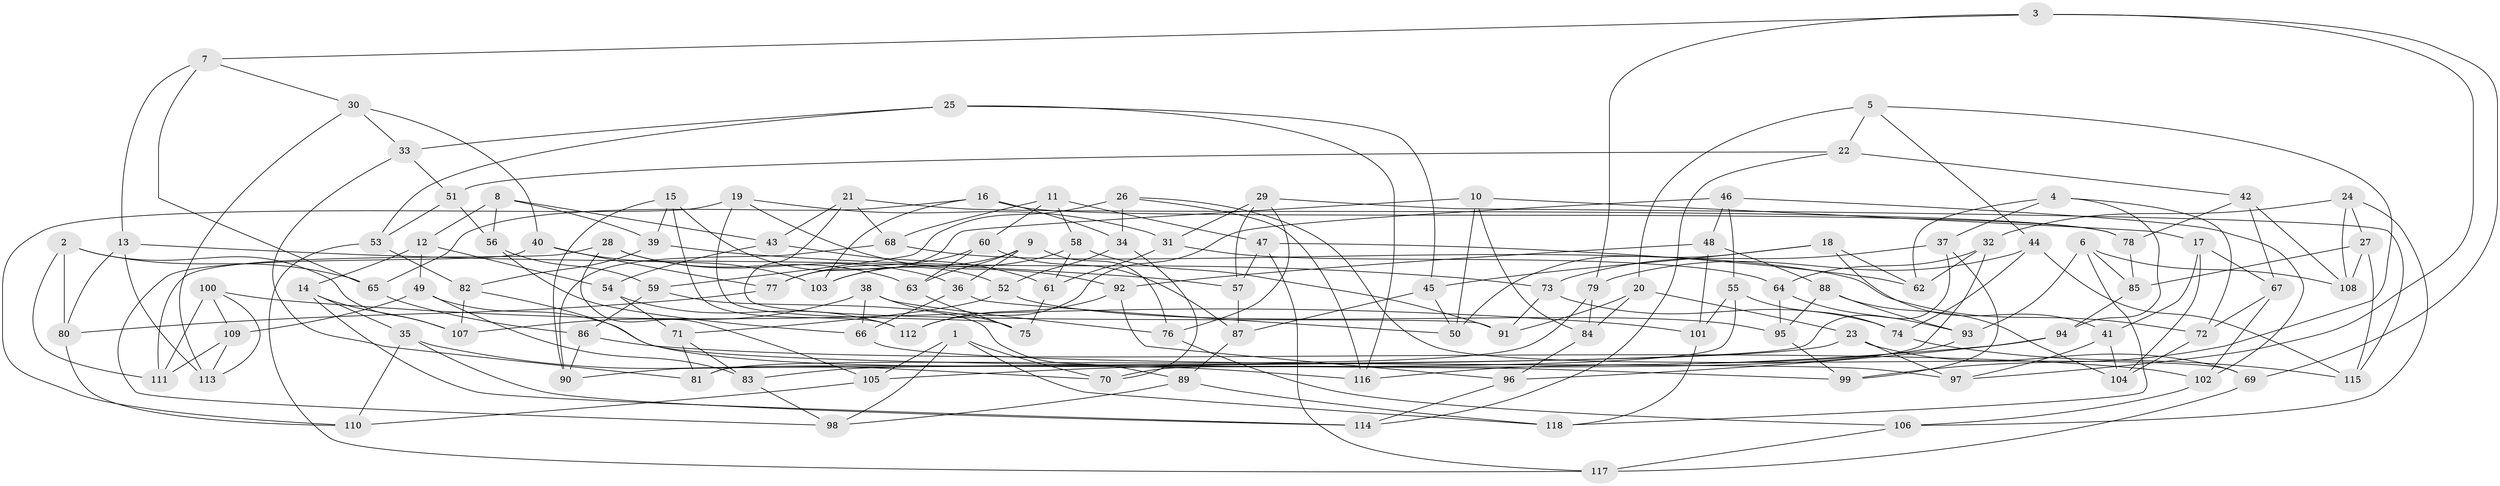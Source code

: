 // coarse degree distribution, {7: 0.1276595744680851, 5: 0.1276595744680851, 6: 0.14893617021276595, 14: 0.0425531914893617, 9: 0.0425531914893617, 12: 0.0425531914893617, 3: 0.0851063829787234, 8: 0.02127659574468085, 10: 0.02127659574468085, 4: 0.2978723404255319, 13: 0.0425531914893617}
// Generated by graph-tools (version 1.1) at 2025/20/03/04/25 18:20:40]
// undirected, 118 vertices, 236 edges
graph export_dot {
graph [start="1"]
  node [color=gray90,style=filled];
  1;
  2;
  3;
  4;
  5;
  6;
  7;
  8;
  9;
  10;
  11;
  12;
  13;
  14;
  15;
  16;
  17;
  18;
  19;
  20;
  21;
  22;
  23;
  24;
  25;
  26;
  27;
  28;
  29;
  30;
  31;
  32;
  33;
  34;
  35;
  36;
  37;
  38;
  39;
  40;
  41;
  42;
  43;
  44;
  45;
  46;
  47;
  48;
  49;
  50;
  51;
  52;
  53;
  54;
  55;
  56;
  57;
  58;
  59;
  60;
  61;
  62;
  63;
  64;
  65;
  66;
  67;
  68;
  69;
  70;
  71;
  72;
  73;
  74;
  75;
  76;
  77;
  78;
  79;
  80;
  81;
  82;
  83;
  84;
  85;
  86;
  87;
  88;
  89;
  90;
  91;
  92;
  93;
  94;
  95;
  96;
  97;
  98;
  99;
  100;
  101;
  102;
  103;
  104;
  105;
  106;
  107;
  108;
  109;
  110;
  111;
  112;
  113;
  114;
  115;
  116;
  117;
  118;
  1 -- 118;
  1 -- 98;
  1 -- 70;
  1 -- 105;
  2 -- 111;
  2 -- 80;
  2 -- 65;
  2 -- 107;
  3 -- 7;
  3 -- 69;
  3 -- 97;
  3 -- 79;
  4 -- 62;
  4 -- 72;
  4 -- 37;
  4 -- 94;
  5 -- 22;
  5 -- 20;
  5 -- 44;
  5 -- 99;
  6 -- 108;
  6 -- 118;
  6 -- 85;
  6 -- 93;
  7 -- 30;
  7 -- 65;
  7 -- 13;
  8 -- 43;
  8 -- 12;
  8 -- 56;
  8 -- 39;
  9 -- 63;
  9 -- 103;
  9 -- 76;
  9 -- 36;
  10 -- 50;
  10 -- 17;
  10 -- 77;
  10 -- 84;
  11 -- 58;
  11 -- 47;
  11 -- 60;
  11 -- 68;
  12 -- 14;
  12 -- 54;
  12 -- 49;
  13 -- 80;
  13 -- 113;
  13 -- 57;
  14 -- 107;
  14 -- 114;
  14 -- 35;
  15 -- 112;
  15 -- 90;
  15 -- 52;
  15 -- 39;
  16 -- 34;
  16 -- 78;
  16 -- 65;
  16 -- 103;
  17 -- 104;
  17 -- 67;
  17 -- 41;
  18 -- 41;
  18 -- 62;
  18 -- 45;
  18 -- 50;
  19 -- 31;
  19 -- 75;
  19 -- 92;
  19 -- 110;
  20 -- 84;
  20 -- 23;
  20 -- 91;
  21 -- 43;
  21 -- 68;
  21 -- 91;
  21 -- 78;
  22 -- 42;
  22 -- 51;
  22 -- 114;
  23 -- 69;
  23 -- 97;
  23 -- 83;
  24 -- 106;
  24 -- 32;
  24 -- 27;
  24 -- 108;
  25 -- 116;
  25 -- 53;
  25 -- 45;
  25 -- 33;
  26 -- 34;
  26 -- 59;
  26 -- 69;
  26 -- 116;
  27 -- 115;
  27 -- 85;
  27 -- 108;
  28 -- 63;
  28 -- 111;
  28 -- 36;
  28 -- 105;
  29 -- 31;
  29 -- 57;
  29 -- 76;
  29 -- 115;
  30 -- 113;
  30 -- 40;
  30 -- 33;
  31 -- 61;
  31 -- 64;
  32 -- 62;
  32 -- 70;
  32 -- 64;
  33 -- 81;
  33 -- 51;
  34 -- 70;
  34 -- 52;
  35 -- 70;
  35 -- 114;
  35 -- 110;
  36 -- 50;
  36 -- 66;
  37 -- 73;
  37 -- 99;
  37 -- 90;
  38 -- 107;
  38 -- 75;
  38 -- 76;
  38 -- 66;
  39 -- 82;
  39 -- 73;
  40 -- 103;
  40 -- 98;
  40 -- 77;
  41 -- 97;
  41 -- 104;
  42 -- 108;
  42 -- 67;
  42 -- 78;
  43 -- 61;
  43 -- 54;
  44 -- 79;
  44 -- 115;
  44 -- 74;
  45 -- 87;
  45 -- 50;
  46 -- 48;
  46 -- 102;
  46 -- 112;
  46 -- 55;
  47 -- 57;
  47 -- 62;
  47 -- 117;
  48 -- 101;
  48 -- 92;
  48 -- 88;
  49 -- 109;
  49 -- 99;
  49 -- 83;
  51 -- 56;
  51 -- 53;
  52 -- 95;
  52 -- 71;
  53 -- 82;
  53 -- 117;
  54 -- 71;
  54 -- 112;
  55 -- 81;
  55 -- 74;
  55 -- 101;
  56 -- 66;
  56 -- 59;
  57 -- 87;
  58 -- 103;
  58 -- 91;
  58 -- 61;
  59 -- 86;
  59 -- 89;
  60 -- 63;
  60 -- 87;
  60 -- 77;
  61 -- 75;
  63 -- 75;
  64 -- 95;
  64 -- 93;
  65 -- 86;
  66 -- 97;
  67 -- 72;
  67 -- 102;
  68 -- 90;
  68 -- 72;
  69 -- 117;
  71 -- 83;
  71 -- 81;
  72 -- 104;
  73 -- 74;
  73 -- 91;
  74 -- 115;
  76 -- 106;
  77 -- 80;
  78 -- 85;
  79 -- 84;
  79 -- 81;
  80 -- 110;
  82 -- 116;
  82 -- 107;
  83 -- 98;
  84 -- 96;
  85 -- 94;
  86 -- 90;
  86 -- 102;
  87 -- 89;
  88 -- 95;
  88 -- 93;
  88 -- 104;
  89 -- 98;
  89 -- 118;
  92 -- 112;
  92 -- 96;
  93 -- 116;
  94 -- 105;
  94 -- 96;
  95 -- 99;
  96 -- 114;
  100 -- 101;
  100 -- 109;
  100 -- 111;
  100 -- 113;
  101 -- 118;
  102 -- 106;
  105 -- 110;
  106 -- 117;
  109 -- 113;
  109 -- 111;
}
